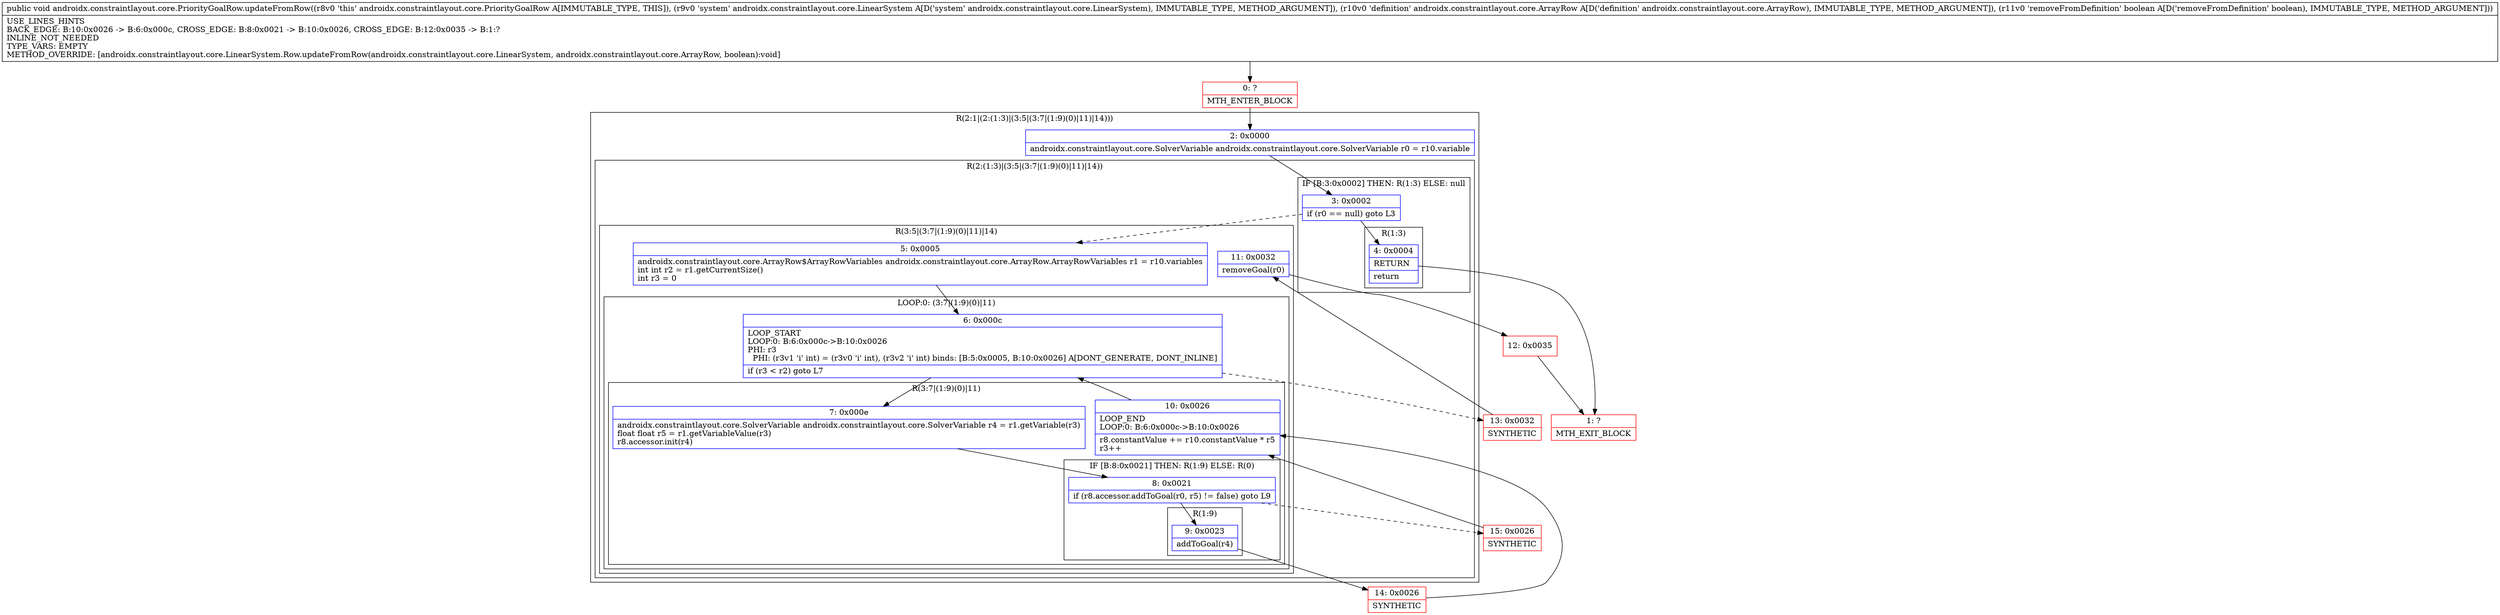 digraph "CFG forandroidx.constraintlayout.core.PriorityGoalRow.updateFromRow(Landroidx\/constraintlayout\/core\/LinearSystem;Landroidx\/constraintlayout\/core\/ArrayRow;Z)V" {
subgraph cluster_Region_741100198 {
label = "R(2:1|(2:(1:3)|(3:5|(3:7|(1:9)(0)|11)|14)))";
node [shape=record,color=blue];
Node_2 [shape=record,label="{2\:\ 0x0000|androidx.constraintlayout.core.SolverVariable androidx.constraintlayout.core.SolverVariable r0 = r10.variable\l}"];
subgraph cluster_Region_2107901164 {
label = "R(2:(1:3)|(3:5|(3:7|(1:9)(0)|11)|14))";
node [shape=record,color=blue];
subgraph cluster_IfRegion_1474674452 {
label = "IF [B:3:0x0002] THEN: R(1:3) ELSE: null";
node [shape=record,color=blue];
Node_3 [shape=record,label="{3\:\ 0x0002|if (r0 == null) goto L3\l}"];
subgraph cluster_Region_2085493620 {
label = "R(1:3)";
node [shape=record,color=blue];
Node_4 [shape=record,label="{4\:\ 0x0004|RETURN\l|return\l}"];
}
}
subgraph cluster_Region_257069113 {
label = "R(3:5|(3:7|(1:9)(0)|11)|14)";
node [shape=record,color=blue];
Node_5 [shape=record,label="{5\:\ 0x0005|androidx.constraintlayout.core.ArrayRow$ArrayRowVariables androidx.constraintlayout.core.ArrayRow.ArrayRowVariables r1 = r10.variables\lint int r2 = r1.getCurrentSize()\lint r3 = 0\l}"];
subgraph cluster_LoopRegion_990025768 {
label = "LOOP:0: (3:7|(1:9)(0)|11)";
node [shape=record,color=blue];
Node_6 [shape=record,label="{6\:\ 0x000c|LOOP_START\lLOOP:0: B:6:0x000c\-\>B:10:0x0026\lPHI: r3 \l  PHI: (r3v1 'i' int) = (r3v0 'i' int), (r3v2 'i' int) binds: [B:5:0x0005, B:10:0x0026] A[DONT_GENERATE, DONT_INLINE]\l|if (r3 \< r2) goto L7\l}"];
subgraph cluster_Region_1097175567 {
label = "R(3:7|(1:9)(0)|11)";
node [shape=record,color=blue];
Node_7 [shape=record,label="{7\:\ 0x000e|androidx.constraintlayout.core.SolverVariable androidx.constraintlayout.core.SolverVariable r4 = r1.getVariable(r3)\lfloat float r5 = r1.getVariableValue(r3)\lr8.accessor.init(r4)\l}"];
subgraph cluster_IfRegion_739966425 {
label = "IF [B:8:0x0021] THEN: R(1:9) ELSE: R(0)";
node [shape=record,color=blue];
Node_8 [shape=record,label="{8\:\ 0x0021|if (r8.accessor.addToGoal(r0, r5) != false) goto L9\l}"];
subgraph cluster_Region_1074618020 {
label = "R(1:9)";
node [shape=record,color=blue];
Node_9 [shape=record,label="{9\:\ 0x0023|addToGoal(r4)\l}"];
}
subgraph cluster_Region_1099868347 {
label = "R(0)";
node [shape=record,color=blue];
}
}
Node_10 [shape=record,label="{10\:\ 0x0026|LOOP_END\lLOOP:0: B:6:0x000c\-\>B:10:0x0026\l|r8.constantValue += r10.constantValue * r5\lr3++\l}"];
}
}
Node_11 [shape=record,label="{11\:\ 0x0032|removeGoal(r0)\l}"];
}
}
}
Node_0 [shape=record,color=red,label="{0\:\ ?|MTH_ENTER_BLOCK\l}"];
Node_1 [shape=record,color=red,label="{1\:\ ?|MTH_EXIT_BLOCK\l}"];
Node_14 [shape=record,color=red,label="{14\:\ 0x0026|SYNTHETIC\l}"];
Node_15 [shape=record,color=red,label="{15\:\ 0x0026|SYNTHETIC\l}"];
Node_13 [shape=record,color=red,label="{13\:\ 0x0032|SYNTHETIC\l}"];
Node_12 [shape=record,color=red,label="{12\:\ 0x0035}"];
MethodNode[shape=record,label="{public void androidx.constraintlayout.core.PriorityGoalRow.updateFromRow((r8v0 'this' androidx.constraintlayout.core.PriorityGoalRow A[IMMUTABLE_TYPE, THIS]), (r9v0 'system' androidx.constraintlayout.core.LinearSystem A[D('system' androidx.constraintlayout.core.LinearSystem), IMMUTABLE_TYPE, METHOD_ARGUMENT]), (r10v0 'definition' androidx.constraintlayout.core.ArrayRow A[D('definition' androidx.constraintlayout.core.ArrayRow), IMMUTABLE_TYPE, METHOD_ARGUMENT]), (r11v0 'removeFromDefinition' boolean A[D('removeFromDefinition' boolean), IMMUTABLE_TYPE, METHOD_ARGUMENT]))  | USE_LINES_HINTS\lBACK_EDGE: B:10:0x0026 \-\> B:6:0x000c, CROSS_EDGE: B:8:0x0021 \-\> B:10:0x0026, CROSS_EDGE: B:12:0x0035 \-\> B:1:?\lINLINE_NOT_NEEDED\lTYPE_VARS: EMPTY\lMETHOD_OVERRIDE: [androidx.constraintlayout.core.LinearSystem.Row.updateFromRow(androidx.constraintlayout.core.LinearSystem, androidx.constraintlayout.core.ArrayRow, boolean):void]\l}"];
MethodNode -> Node_0;Node_2 -> Node_3;
Node_3 -> Node_4;
Node_3 -> Node_5[style=dashed];
Node_4 -> Node_1;
Node_5 -> Node_6;
Node_6 -> Node_7;
Node_6 -> Node_13[style=dashed];
Node_7 -> Node_8;
Node_8 -> Node_9;
Node_8 -> Node_15[style=dashed];
Node_9 -> Node_14;
Node_10 -> Node_6;
Node_11 -> Node_12;
Node_0 -> Node_2;
Node_14 -> Node_10;
Node_15 -> Node_10;
Node_13 -> Node_11;
Node_12 -> Node_1;
}

